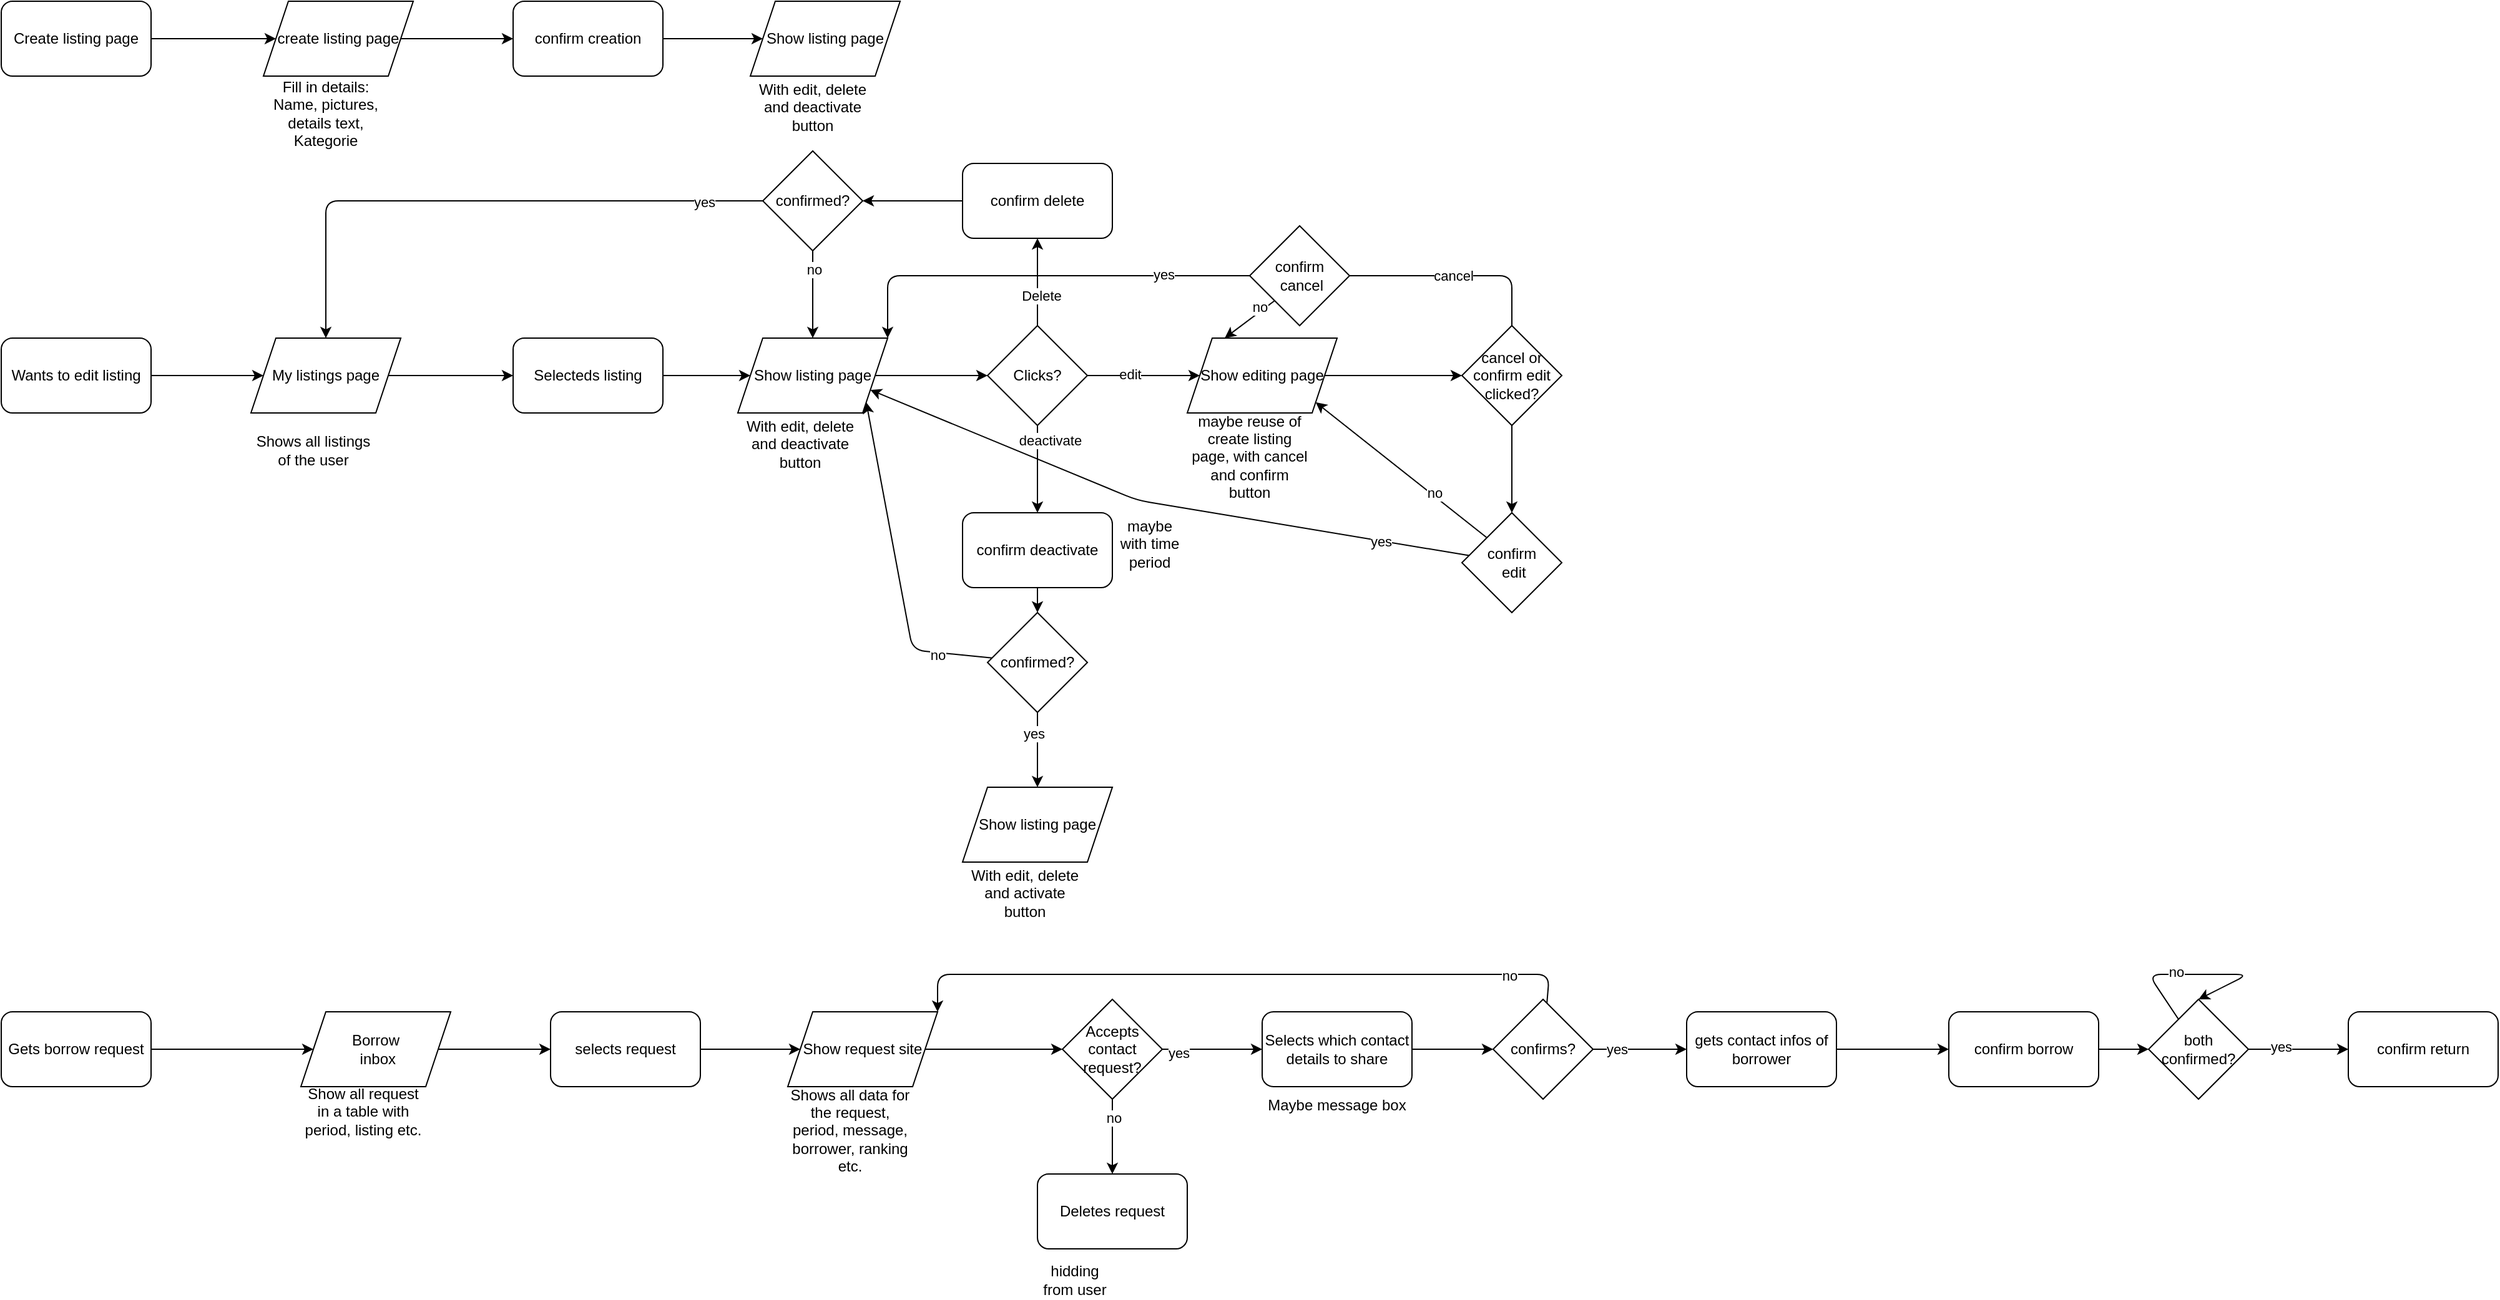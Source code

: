 <mxfile>
    <diagram id="UMplKjhyybwrrLkcO9Zi" name="Page-1">
        <mxGraphModel dx="1626" dy="787" grid="1" gridSize="10" guides="1" tooltips="1" connect="1" arrows="1" fold="1" page="1" pageScale="1" pageWidth="850" pageHeight="1100" math="0" shadow="0">
            <root>
                <mxCell id="0"/>
                <mxCell id="1" parent="0"/>
                <mxCell id="4" style="edgeStyle=none;html=1;entryX=0;entryY=0.5;entryDx=0;entryDy=0;" parent="1" source="2" target="3" edge="1">
                    <mxGeometry relative="1" as="geometry"/>
                </mxCell>
                <mxCell id="2" value="Create listing page" style="rounded=1;whiteSpace=wrap;html=1;" parent="1" vertex="1">
                    <mxGeometry x="40" y="320" width="120" height="60" as="geometry"/>
                </mxCell>
                <mxCell id="9" style="edgeStyle=none;html=1;" parent="1" source="3" target="8" edge="1">
                    <mxGeometry relative="1" as="geometry"/>
                </mxCell>
                <mxCell id="3" value="create listing page" style="shape=parallelogram;perimeter=parallelogramPerimeter;whiteSpace=wrap;html=1;fixedSize=1;" parent="1" vertex="1">
                    <mxGeometry x="250" y="320" width="120" height="60" as="geometry"/>
                </mxCell>
                <mxCell id="5" value="Fill in details:&lt;br&gt;Name, pictures, details text, Kategorie" style="text;html=1;strokeColor=none;fillColor=none;align=center;verticalAlign=middle;whiteSpace=wrap;rounded=0;" parent="1" vertex="1">
                    <mxGeometry x="250" y="380" width="100" height="60" as="geometry"/>
                </mxCell>
                <mxCell id="11" style="edgeStyle=none;html=1;entryX=0;entryY=0.5;entryDx=0;entryDy=0;" parent="1" source="8" target="10" edge="1">
                    <mxGeometry relative="1" as="geometry"/>
                </mxCell>
                <mxCell id="8" value="confirm creation" style="rounded=1;whiteSpace=wrap;html=1;" parent="1" vertex="1">
                    <mxGeometry x="450" y="320" width="120" height="60" as="geometry"/>
                </mxCell>
                <mxCell id="10" value="Show listing page" style="shape=parallelogram;perimeter=parallelogramPerimeter;whiteSpace=wrap;html=1;fixedSize=1;" parent="1" vertex="1">
                    <mxGeometry x="640" y="320" width="120" height="60" as="geometry"/>
                </mxCell>
                <mxCell id="12" value="With edit, delete and deactivate button" style="text;html=1;strokeColor=none;fillColor=none;align=center;verticalAlign=middle;whiteSpace=wrap;rounded=0;" parent="1" vertex="1">
                    <mxGeometry x="640" y="380" width="100" height="50" as="geometry"/>
                </mxCell>
                <mxCell id="15" style="edgeStyle=none;html=1;" parent="1" source="13" target="14" edge="1">
                    <mxGeometry relative="1" as="geometry"/>
                </mxCell>
                <mxCell id="13" value="Wants to edit listing" style="rounded=1;whiteSpace=wrap;html=1;" parent="1" vertex="1">
                    <mxGeometry x="40" y="590" width="120" height="60" as="geometry"/>
                </mxCell>
                <mxCell id="18" style="edgeStyle=none;html=1;" parent="1" source="14" target="17" edge="1">
                    <mxGeometry relative="1" as="geometry"/>
                </mxCell>
                <mxCell id="14" value="My listings page" style="shape=parallelogram;perimeter=parallelogramPerimeter;whiteSpace=wrap;html=1;fixedSize=1;" parent="1" vertex="1">
                    <mxGeometry x="240" y="590" width="120" height="60" as="geometry"/>
                </mxCell>
                <mxCell id="16" value="Shows all listings of the user" style="text;html=1;strokeColor=none;fillColor=none;align=center;verticalAlign=middle;whiteSpace=wrap;rounded=0;" parent="1" vertex="1">
                    <mxGeometry x="240" y="650" width="100" height="60" as="geometry"/>
                </mxCell>
                <mxCell id="21" style="edgeStyle=none;html=1;" parent="1" source="17" target="19" edge="1">
                    <mxGeometry relative="1" as="geometry"/>
                </mxCell>
                <mxCell id="17" value="Selecteds listing" style="rounded=1;whiteSpace=wrap;html=1;" parent="1" vertex="1">
                    <mxGeometry x="450" y="590" width="120" height="60" as="geometry"/>
                </mxCell>
                <mxCell id="25" style="edgeStyle=none;html=1;" parent="1" source="19" target="24" edge="1">
                    <mxGeometry relative="1" as="geometry"/>
                </mxCell>
                <mxCell id="19" value="Show listing page" style="shape=parallelogram;perimeter=parallelogramPerimeter;whiteSpace=wrap;html=1;fixedSize=1;" parent="1" vertex="1">
                    <mxGeometry x="630" y="590" width="120" height="60" as="geometry"/>
                </mxCell>
                <mxCell id="20" value="With edit, delete and deactivate button" style="text;html=1;strokeColor=none;fillColor=none;align=center;verticalAlign=middle;whiteSpace=wrap;rounded=0;" parent="1" vertex="1">
                    <mxGeometry x="630" y="650" width="100" height="50" as="geometry"/>
                </mxCell>
                <mxCell id="28" style="edgeStyle=none;html=1;entryX=0.5;entryY=1;entryDx=0;entryDy=0;" parent="1" source="24" target="27" edge="1">
                    <mxGeometry relative="1" as="geometry"/>
                </mxCell>
                <mxCell id="30" value="Delete" style="edgeLabel;html=1;align=center;verticalAlign=middle;resizable=0;points=[];" parent="28" vertex="1" connectable="0">
                    <mxGeometry x="-0.314" y="-3" relative="1" as="geometry">
                        <mxPoint as="offset"/>
                    </mxGeometry>
                </mxCell>
                <mxCell id="43" style="edgeStyle=none;html=1;" parent="1" source="24" target="42" edge="1">
                    <mxGeometry relative="1" as="geometry"/>
                </mxCell>
                <mxCell id="45" value="deactivate" style="edgeLabel;html=1;align=center;verticalAlign=middle;resizable=0;points=[];" parent="43" vertex="1" connectable="0">
                    <mxGeometry x="-0.6" y="-2" relative="1" as="geometry">
                        <mxPoint x="12" y="-2" as="offset"/>
                    </mxGeometry>
                </mxCell>
                <mxCell id="56" style="edgeStyle=none;html=1;" parent="1" source="24" target="55" edge="1">
                    <mxGeometry relative="1" as="geometry"/>
                </mxCell>
                <mxCell id="57" value="edit" style="edgeLabel;html=1;align=center;verticalAlign=middle;resizable=0;points=[];" parent="56" vertex="1" connectable="0">
                    <mxGeometry x="-0.244" y="1" relative="1" as="geometry">
                        <mxPoint as="offset"/>
                    </mxGeometry>
                </mxCell>
                <mxCell id="24" value="Clicks?" style="rhombus;whiteSpace=wrap;html=1;" parent="1" vertex="1">
                    <mxGeometry x="830" y="580" width="80" height="80" as="geometry"/>
                </mxCell>
                <mxCell id="32" style="edgeStyle=none;html=1;" parent="1" source="27" target="31" edge="1">
                    <mxGeometry relative="1" as="geometry"/>
                </mxCell>
                <mxCell id="27" value="confirm delete" style="rounded=1;whiteSpace=wrap;html=1;" parent="1" vertex="1">
                    <mxGeometry x="810" y="450" width="120" height="60" as="geometry"/>
                </mxCell>
                <mxCell id="38" style="edgeStyle=none;html=1;entryX=0.5;entryY=0;entryDx=0;entryDy=0;" parent="1" source="31" target="19" edge="1">
                    <mxGeometry relative="1" as="geometry"/>
                </mxCell>
                <mxCell id="39" value="no" style="edgeLabel;html=1;align=center;verticalAlign=middle;resizable=0;points=[];" parent="38" vertex="1" connectable="0">
                    <mxGeometry x="-0.571" y="1" relative="1" as="geometry">
                        <mxPoint as="offset"/>
                    </mxGeometry>
                </mxCell>
                <mxCell id="40" style="edgeStyle=none;html=1;entryX=0.5;entryY=0;entryDx=0;entryDy=0;" parent="1" source="31" target="14" edge="1">
                    <mxGeometry relative="1" as="geometry">
                        <Array as="points">
                            <mxPoint x="300" y="480"/>
                        </Array>
                    </mxGeometry>
                </mxCell>
                <mxCell id="41" value="yes" style="edgeLabel;html=1;align=center;verticalAlign=middle;resizable=0;points=[];" parent="40" vertex="1" connectable="0">
                    <mxGeometry x="-0.796" y="1" relative="1" as="geometry">
                        <mxPoint as="offset"/>
                    </mxGeometry>
                </mxCell>
                <mxCell id="31" value="confirmed?" style="rhombus;whiteSpace=wrap;html=1;" parent="1" vertex="1">
                    <mxGeometry x="650" y="440" width="80" height="80" as="geometry"/>
                </mxCell>
                <mxCell id="47" style="edgeStyle=none;html=1;" parent="1" source="42" target="46" edge="1">
                    <mxGeometry relative="1" as="geometry"/>
                </mxCell>
                <mxCell id="42" value="confirm deactivate" style="rounded=1;whiteSpace=wrap;html=1;" parent="1" vertex="1">
                    <mxGeometry x="810" y="730" width="120" height="60" as="geometry"/>
                </mxCell>
                <mxCell id="48" style="edgeStyle=none;html=1;entryX=1;entryY=1;entryDx=0;entryDy=0;" parent="1" source="46" target="19" edge="1">
                    <mxGeometry relative="1" as="geometry">
                        <Array as="points">
                            <mxPoint x="770" y="840"/>
                        </Array>
                    </mxGeometry>
                </mxCell>
                <mxCell id="49" value="no" style="edgeLabel;html=1;align=center;verticalAlign=middle;resizable=0;points=[];" parent="48" vertex="1" connectable="0">
                    <mxGeometry x="-0.672" y="2" relative="1" as="geometry">
                        <mxPoint as="offset"/>
                    </mxGeometry>
                </mxCell>
                <mxCell id="52" style="edgeStyle=none;html=1;" parent="1" source="46" target="50" edge="1">
                    <mxGeometry relative="1" as="geometry"/>
                </mxCell>
                <mxCell id="53" value="yes" style="edgeLabel;html=1;align=center;verticalAlign=middle;resizable=0;points=[];" parent="52" vertex="1" connectable="0">
                    <mxGeometry x="-0.433" y="-3" relative="1" as="geometry">
                        <mxPoint as="offset"/>
                    </mxGeometry>
                </mxCell>
                <mxCell id="46" value="confirmed?" style="rhombus;whiteSpace=wrap;html=1;" parent="1" vertex="1">
                    <mxGeometry x="830" y="810" width="80" height="80" as="geometry"/>
                </mxCell>
                <mxCell id="50" value="Show listing page" style="shape=parallelogram;perimeter=parallelogramPerimeter;whiteSpace=wrap;html=1;fixedSize=1;" parent="1" vertex="1">
                    <mxGeometry x="810" y="950" width="120" height="60" as="geometry"/>
                </mxCell>
                <mxCell id="51" value="With edit, delete and activate button" style="text;html=1;strokeColor=none;fillColor=none;align=center;verticalAlign=middle;whiteSpace=wrap;rounded=0;" parent="1" vertex="1">
                    <mxGeometry x="810" y="1010" width="100" height="50" as="geometry"/>
                </mxCell>
                <mxCell id="54" value="maybe with time period" style="text;html=1;strokeColor=none;fillColor=none;align=center;verticalAlign=middle;whiteSpace=wrap;rounded=0;" parent="1" vertex="1">
                    <mxGeometry x="930" y="730" width="60" height="50" as="geometry"/>
                </mxCell>
                <mxCell id="60" value="" style="edgeStyle=none;html=1;" parent="1" source="55" target="59" edge="1">
                    <mxGeometry relative="1" as="geometry"/>
                </mxCell>
                <mxCell id="55" value="Show editing page" style="shape=parallelogram;perimeter=parallelogramPerimeter;whiteSpace=wrap;html=1;fixedSize=1;" parent="1" vertex="1">
                    <mxGeometry x="990" y="590" width="120" height="60" as="geometry"/>
                </mxCell>
                <mxCell id="58" value="maybe reuse of create listing page, with cancel and confirm button" style="text;html=1;strokeColor=none;fillColor=none;align=center;verticalAlign=middle;whiteSpace=wrap;rounded=0;" parent="1" vertex="1">
                    <mxGeometry x="990" y="650" width="100" height="70" as="geometry"/>
                </mxCell>
                <mxCell id="61" style="edgeStyle=none;html=1;entryX=1;entryY=0;entryDx=0;entryDy=0;" parent="1" source="59" target="19" edge="1">
                    <mxGeometry relative="1" as="geometry">
                        <Array as="points">
                            <mxPoint x="1250" y="540"/>
                            <mxPoint x="750" y="540"/>
                        </Array>
                    </mxGeometry>
                </mxCell>
                <mxCell id="62" value="cancel" style="edgeLabel;html=1;align=center;verticalAlign=middle;resizable=0;points=[];" parent="61" vertex="1" connectable="0">
                    <mxGeometry x="-0.705" relative="1" as="geometry">
                        <mxPoint as="offset"/>
                    </mxGeometry>
                </mxCell>
                <mxCell id="64" value="yes" style="edgeLabel;html=1;align=center;verticalAlign=middle;resizable=0;points=[];" parent="61" vertex="1" connectable="0">
                    <mxGeometry x="0.081" y="-1" relative="1" as="geometry">
                        <mxPoint as="offset"/>
                    </mxGeometry>
                </mxCell>
                <mxCell id="68" style="edgeStyle=none;html=1;" parent="1" source="59" target="67" edge="1">
                    <mxGeometry relative="1" as="geometry"/>
                </mxCell>
                <mxCell id="59" value="cancel or confirm edit clicked?" style="rhombus;whiteSpace=wrap;html=1;" parent="1" vertex="1">
                    <mxGeometry x="1210" y="580" width="80" height="80" as="geometry"/>
                </mxCell>
                <mxCell id="65" style="edgeStyle=none;html=1;exitX=0;exitY=1;exitDx=0;exitDy=0;entryX=0.25;entryY=0;entryDx=0;entryDy=0;" parent="1" source="63" target="55" edge="1">
                    <mxGeometry relative="1" as="geometry"/>
                </mxCell>
                <mxCell id="66" value="no" style="edgeLabel;html=1;align=center;verticalAlign=middle;resizable=0;points=[];" parent="65" vertex="1" connectable="0">
                    <mxGeometry x="-0.496" y="-3" relative="1" as="geometry">
                        <mxPoint as="offset"/>
                    </mxGeometry>
                </mxCell>
                <mxCell id="63" value="confirm&lt;br&gt;&amp;nbsp;cancel" style="rhombus;whiteSpace=wrap;html=1;" parent="1" vertex="1">
                    <mxGeometry x="1040" y="500" width="80" height="80" as="geometry"/>
                </mxCell>
                <mxCell id="69" value="" style="edgeStyle=none;html=1;entryX=1;entryY=0.75;entryDx=0;entryDy=0;" parent="1" source="67" target="19" edge="1">
                    <mxGeometry x="-0.614" y="2" relative="1" as="geometry">
                        <Array as="points">
                            <mxPoint x="950" y="720"/>
                        </Array>
                        <mxPoint as="offset"/>
                    </mxGeometry>
                </mxCell>
                <mxCell id="70" value="yes" style="edgeLabel;html=1;align=center;verticalAlign=middle;resizable=0;points=[];" parent="69" vertex="1" connectable="0">
                    <mxGeometry x="-0.713" relative="1" as="geometry">
                        <mxPoint as="offset"/>
                    </mxGeometry>
                </mxCell>
                <mxCell id="71" style="edgeStyle=none;html=1;exitX=0;exitY=0;exitDx=0;exitDy=0;entryX=1;entryY=1;entryDx=0;entryDy=0;" parent="1" source="67" target="55" edge="1">
                    <mxGeometry relative="1" as="geometry"/>
                </mxCell>
                <mxCell id="72" value="no" style="edgeLabel;html=1;align=center;verticalAlign=middle;resizable=0;points=[];" parent="71" vertex="1" connectable="0">
                    <mxGeometry x="-0.368" y="-2" relative="1" as="geometry">
                        <mxPoint as="offset"/>
                    </mxGeometry>
                </mxCell>
                <mxCell id="67" value="confirm&lt;br&gt;&amp;nbsp;edit" style="rhombus;whiteSpace=wrap;html=1;" parent="1" vertex="1">
                    <mxGeometry x="1210" y="730" width="80" height="80" as="geometry"/>
                </mxCell>
                <mxCell id="75" style="edgeStyle=none;html=1;entryX=0;entryY=0.5;entryDx=0;entryDy=0;" parent="1" source="73" target="74" edge="1">
                    <mxGeometry relative="1" as="geometry"/>
                </mxCell>
                <mxCell id="73" value="Gets borrow request" style="rounded=1;whiteSpace=wrap;html=1;" parent="1" vertex="1">
                    <mxGeometry x="40" y="1130" width="120" height="60" as="geometry"/>
                </mxCell>
                <mxCell id="78" style="edgeStyle=none;html=1;" parent="1" source="74" target="77" edge="1">
                    <mxGeometry relative="1" as="geometry"/>
                </mxCell>
                <mxCell id="74" value="Borrow&lt;br&gt;&amp;nbsp;inbox" style="shape=parallelogram;perimeter=parallelogramPerimeter;whiteSpace=wrap;html=1;fixedSize=1;" parent="1" vertex="1">
                    <mxGeometry x="280" y="1130" width="120" height="60" as="geometry"/>
                </mxCell>
                <mxCell id="76" value="Show all request in a table with period, listing etc." style="text;html=1;strokeColor=none;fillColor=none;align=center;verticalAlign=middle;whiteSpace=wrap;rounded=0;" parent="1" vertex="1">
                    <mxGeometry x="280" y="1190" width="100" height="40" as="geometry"/>
                </mxCell>
                <mxCell id="80" style="edgeStyle=none;html=1;" parent="1" source="77" target="79" edge="1">
                    <mxGeometry relative="1" as="geometry"/>
                </mxCell>
                <mxCell id="77" value="selects request" style="rounded=1;whiteSpace=wrap;html=1;" parent="1" vertex="1">
                    <mxGeometry x="480" y="1130" width="120" height="60" as="geometry"/>
                </mxCell>
                <mxCell id="83" value="" style="edgeStyle=none;html=1;" parent="1" source="79" target="82" edge="1">
                    <mxGeometry relative="1" as="geometry"/>
                </mxCell>
                <mxCell id="79" value="Show request site" style="shape=parallelogram;perimeter=parallelogramPerimeter;whiteSpace=wrap;html=1;fixedSize=1;" parent="1" vertex="1">
                    <mxGeometry x="670" y="1130" width="120" height="60" as="geometry"/>
                </mxCell>
                <mxCell id="81" value="Shows all data for the request, period, message, borrower, ranking etc." style="text;html=1;strokeColor=none;fillColor=none;align=center;verticalAlign=middle;whiteSpace=wrap;rounded=0;" parent="1" vertex="1">
                    <mxGeometry x="670" y="1190" width="100" height="70" as="geometry"/>
                </mxCell>
                <mxCell id="85" style="edgeStyle=none;html=1;entryX=0.5;entryY=0;entryDx=0;entryDy=0;" parent="1" source="82" target="84" edge="1">
                    <mxGeometry relative="1" as="geometry"/>
                </mxCell>
                <mxCell id="86" value="no" style="edgeLabel;html=1;align=center;verticalAlign=middle;resizable=0;points=[];" parent="85" vertex="1" connectable="0">
                    <mxGeometry x="-0.494" y="1" relative="1" as="geometry">
                        <mxPoint as="offset"/>
                    </mxGeometry>
                </mxCell>
                <mxCell id="88" style="edgeStyle=none;html=1;entryX=0;entryY=0.5;entryDx=0;entryDy=0;" parent="1" source="82" target="87" edge="1">
                    <mxGeometry relative="1" as="geometry"/>
                </mxCell>
                <mxCell id="89" value="yes" style="edgeLabel;html=1;align=center;verticalAlign=middle;resizable=0;points=[];" parent="88" vertex="1" connectable="0">
                    <mxGeometry x="-0.669" y="-3" relative="1" as="geometry">
                        <mxPoint as="offset"/>
                    </mxGeometry>
                </mxCell>
                <mxCell id="82" value="Accepts&lt;br&gt;contact request?" style="rhombus;whiteSpace=wrap;html=1;" parent="1" vertex="1">
                    <mxGeometry x="890" y="1120" width="80" height="80" as="geometry"/>
                </mxCell>
                <mxCell id="84" value="Deletes request" style="rounded=1;whiteSpace=wrap;html=1;" parent="1" vertex="1">
                    <mxGeometry x="870" y="1260" width="120" height="60" as="geometry"/>
                </mxCell>
                <mxCell id="94" style="edgeStyle=none;html=1;" parent="1" source="87" target="93" edge="1">
                    <mxGeometry relative="1" as="geometry"/>
                </mxCell>
                <mxCell id="87" value="Selects which contact details to share" style="rounded=1;whiteSpace=wrap;html=1;" parent="1" vertex="1">
                    <mxGeometry x="1050" y="1130" width="120" height="60" as="geometry"/>
                </mxCell>
                <mxCell id="90" value="Maybe message box" style="text;html=1;strokeColor=none;fillColor=none;align=center;verticalAlign=middle;whiteSpace=wrap;rounded=0;" parent="1" vertex="1">
                    <mxGeometry x="1050" y="1190" width="120" height="30" as="geometry"/>
                </mxCell>
                <mxCell id="95" style="edgeStyle=none;html=1;entryX=1;entryY=0;entryDx=0;entryDy=0;" parent="1" source="93" target="79" edge="1">
                    <mxGeometry relative="1" as="geometry">
                        <Array as="points">
                            <mxPoint x="1280" y="1100"/>
                            <mxPoint x="1030" y="1100"/>
                            <mxPoint x="790" y="1100"/>
                        </Array>
                    </mxGeometry>
                </mxCell>
                <mxCell id="96" value="no" style="edgeLabel;html=1;align=center;verticalAlign=middle;resizable=0;points=[];" parent="95" vertex="1" connectable="0">
                    <mxGeometry x="-0.797" y="1" relative="1" as="geometry">
                        <mxPoint as="offset"/>
                    </mxGeometry>
                </mxCell>
                <mxCell id="99" style="edgeStyle=none;html=1;entryX=0;entryY=0.5;entryDx=0;entryDy=0;" parent="1" source="93" target="97" edge="1">
                    <mxGeometry relative="1" as="geometry"/>
                </mxCell>
                <mxCell id="100" value="yes" style="edgeLabel;html=1;align=center;verticalAlign=middle;resizable=0;points=[];" parent="99" vertex="1" connectable="0">
                    <mxGeometry x="-0.498" relative="1" as="geometry">
                        <mxPoint as="offset"/>
                    </mxGeometry>
                </mxCell>
                <mxCell id="93" value="confirms?" style="rhombus;whiteSpace=wrap;html=1;" parent="1" vertex="1">
                    <mxGeometry x="1235" y="1120" width="80" height="80" as="geometry"/>
                </mxCell>
                <mxCell id="102" style="edgeStyle=none;html=1;" parent="1" source="97" target="101" edge="1">
                    <mxGeometry relative="1" as="geometry"/>
                </mxCell>
                <mxCell id="97" value="gets contact infos of borrower" style="rounded=1;whiteSpace=wrap;html=1;" parent="1" vertex="1">
                    <mxGeometry x="1390" y="1130" width="120" height="60" as="geometry"/>
                </mxCell>
                <mxCell id="106" style="edgeStyle=none;html=1;" parent="1" source="101" target="105" edge="1">
                    <mxGeometry relative="1" as="geometry"/>
                </mxCell>
                <mxCell id="101" value="confirm borrow" style="rounded=1;whiteSpace=wrap;html=1;" parent="1" vertex="1">
                    <mxGeometry x="1600" y="1130" width="120" height="60" as="geometry"/>
                </mxCell>
                <mxCell id="103" value="confirm return" style="rounded=1;whiteSpace=wrap;html=1;" parent="1" vertex="1">
                    <mxGeometry x="1920" y="1130" width="120" height="60" as="geometry"/>
                </mxCell>
                <mxCell id="107" style="edgeStyle=none;html=1;entryX=0;entryY=0.5;entryDx=0;entryDy=0;" parent="1" source="105" target="103" edge="1">
                    <mxGeometry relative="1" as="geometry"/>
                </mxCell>
                <mxCell id="108" value="yes" style="edgeLabel;html=1;align=center;verticalAlign=middle;resizable=0;points=[];" parent="107" vertex="1" connectable="0">
                    <mxGeometry x="-0.36" y="2" relative="1" as="geometry">
                        <mxPoint as="offset"/>
                    </mxGeometry>
                </mxCell>
                <mxCell id="105" value="both confirmed?" style="rhombus;whiteSpace=wrap;html=1;" parent="1" vertex="1">
                    <mxGeometry x="1760" y="1120" width="80" height="80" as="geometry"/>
                </mxCell>
                <mxCell id="109" style="edgeStyle=none;html=1;entryX=0.5;entryY=0;entryDx=0;entryDy=0;" parent="1" source="105" target="105" edge="1">
                    <mxGeometry relative="1" as="geometry">
                        <Array as="points">
                            <mxPoint x="1840" y="1100"/>
                        </Array>
                    </mxGeometry>
                </mxCell>
                <mxCell id="110" value="no" style="edgeLabel;html=1;align=center;verticalAlign=middle;resizable=0;points=[];" parent="109" vertex="1" connectable="0">
                    <mxGeometry x="-0.208" y="2" relative="1" as="geometry">
                        <mxPoint x="-1" as="offset"/>
                    </mxGeometry>
                </mxCell>
                <mxCell id="111" value="hidding from user" style="text;html=1;strokeColor=none;fillColor=none;align=center;verticalAlign=middle;whiteSpace=wrap;rounded=0;" vertex="1" parent="1">
                    <mxGeometry x="870" y="1330" width="60" height="30" as="geometry"/>
                </mxCell>
            </root>
        </mxGraphModel>
    </diagram>
</mxfile>